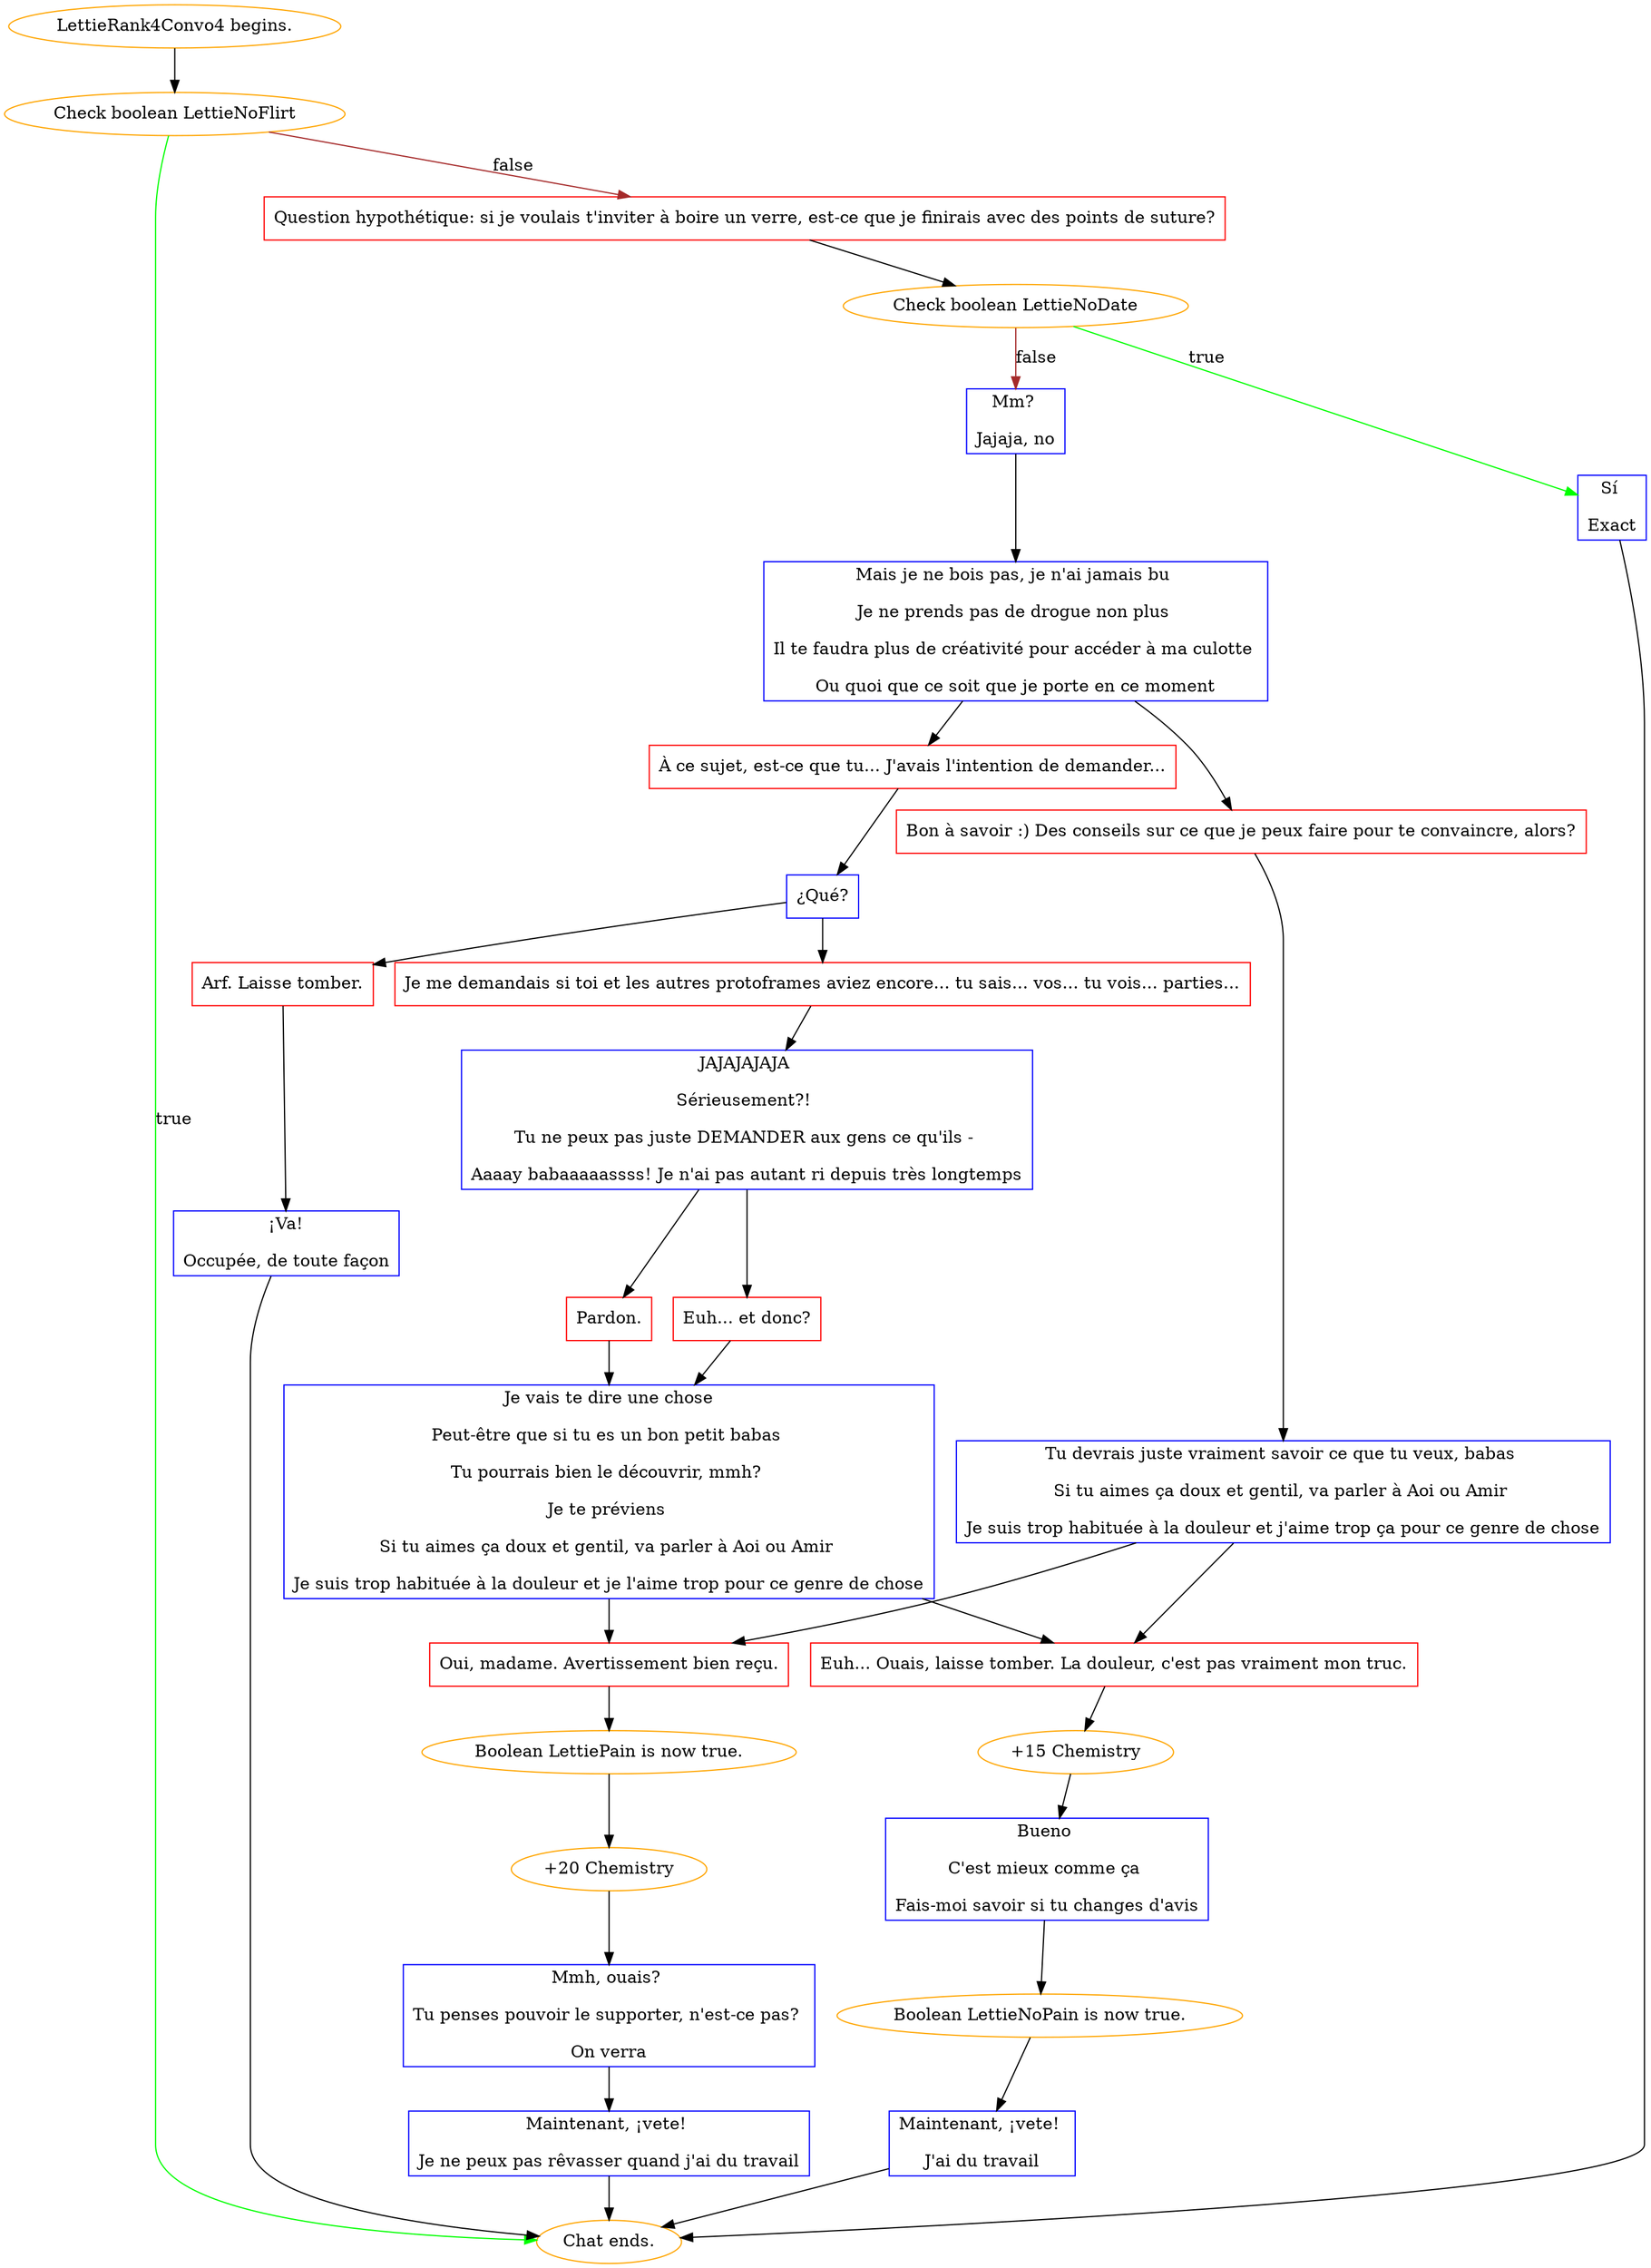 digraph {
	"LettieRank4Convo4 begins." [color=orange];
		"LettieRank4Convo4 begins." -> j1158339480;
	j1158339480 [label="Check boolean LettieNoFlirt",color=orange];
		j1158339480 -> "Chat ends." [label=true,color=green];
		j1158339480 -> j4290859819 [label=false,color=brown];
	"Chat ends." [color=orange];
	j4290859819 [label="Question hypothétique: si je voulais t'inviter à boire un verre, est-ce que je finirais avec des points de suture?",shape=box,color=red];
		j4290859819 -> j3741727461;
	j3741727461 [label="Check boolean LettieNoDate",color=orange];
		j3741727461 -> j2574611670 [label=true,color=green];
		j3741727461 -> j1652150396 [label=false,color=brown];
	j2574611670 [label="Sí 
Exact",shape=box,color=blue];
		j2574611670 -> "Chat ends.";
	j1652150396 [label="Mm? 
Jajaja, no",shape=box,color=blue];
		j1652150396 -> j3340605832;
	j3340605832 [label="Mais je ne bois pas, je n'ai jamais bu 
Je ne prends pas de drogue non plus 
Il te faudra plus de créativité pour accéder à ma culotte 
Ou quoi que ce soit que je porte en ce moment",shape=box,color=blue];
		j3340605832 -> j791575710;
		j3340605832 -> j2323945063;
	j791575710 [label="Bon à savoir :) Des conseils sur ce que je peux faire pour te convaincre, alors?",shape=box,color=red];
		j791575710 -> j90307577;
	j2323945063 [label="À ce sujet, est-ce que tu... J'avais l'intention de demander...",shape=box,color=red];
		j2323945063 -> j557481327;
	j90307577 [label="Tu devrais juste vraiment savoir ce que tu veux, babas 
Si tu aimes ça doux et gentil, va parler à Aoi ou Amir 
Je suis trop habituée à la douleur et j'aime trop ça pour ce genre de chose",shape=box,color=blue];
		j90307577 -> j3148787831;
		j90307577 -> j280729499;
	j557481327 [label="¿Qué?",shape=box,color=blue];
		j557481327 -> j3939604950;
		j557481327 -> j1232979357;
	j3148787831 [label="Oui, madame. Avertissement bien reçu.",shape=box,color=red];
		j3148787831 -> j995736101;
	j280729499 [label="Euh... Ouais, laisse tomber. La douleur, c'est pas vraiment mon truc.",shape=box,color=red];
		j280729499 -> j823543841;
	j3939604950 [label="Je me demandais si toi et les autres protoframes aviez encore... tu sais... vos... tu vois... parties...",shape=box,color=red];
		j3939604950 -> j1067241429;
	j1232979357 [label="Arf. Laisse tomber.",shape=box,color=red];
		j1232979357 -> j1234975588;
	j995736101 [label="Boolean LettiePain is now true.",color=orange];
		j995736101 -> j294794643;
	j823543841 [label="+15 Chemistry",color=orange];
		j823543841 -> j2108160669;
	j1067241429 [label="JAJAJAJAJA 
Sérieusement?! 
Tu ne peux pas juste DEMANDER aux gens ce qu'ils - 
Aaaay babaaaaassss! Je n'ai pas autant ri depuis très longtemps",shape=box,color=blue];
		j1067241429 -> j1631486102;
		j1067241429 -> j3607890068;
	j1234975588 [label="¡Va!
Occupée, de toute façon",shape=box,color=blue];
		j1234975588 -> "Chat ends.";
	j294794643 [label="+20 Chemistry",color=orange];
		j294794643 -> j3444648704;
	j2108160669 [label="Bueno 
C'est mieux comme ça 
Fais-moi savoir si tu changes d'avis",shape=box,color=blue];
		j2108160669 -> j838860512;
	j1631486102 [label="Pardon.",shape=box,color=red];
		j1631486102 -> j1489575711;
	j3607890068 [label="Euh... et donc?",shape=box,color=red];
		j3607890068 -> j1489575711;
	j3444648704 [label="Mmh, ouais? 
Tu penses pouvoir le supporter, n'est-ce pas? 
On verra",shape=box,color=blue];
		j3444648704 -> j3769338594;
	j838860512 [label="Boolean LettieNoPain is now true.",color=orange];
		j838860512 -> j798896333;
	j1489575711 [label="Je vais te dire une chose
Peut-être que si tu es un bon petit babas 
Tu pourrais bien le découvrir, mmh? 
Je te préviens 
Si tu aimes ça doux et gentil, va parler à Aoi ou Amir 
Je suis trop habituée à la douleur et je l'aime trop pour ce genre de chose",shape=box,color=blue];
		j1489575711 -> j3148787831;
		j1489575711 -> j280729499;
	j3769338594 [label="Maintenant, ¡vete! 
Je ne peux pas rêvasser quand j'ai du travail",shape=box,color=blue];
		j3769338594 -> "Chat ends.";
	j798896333 [label="Maintenant, ¡vete! 
J'ai du travail",shape=box,color=blue];
		j798896333 -> "Chat ends.";
}